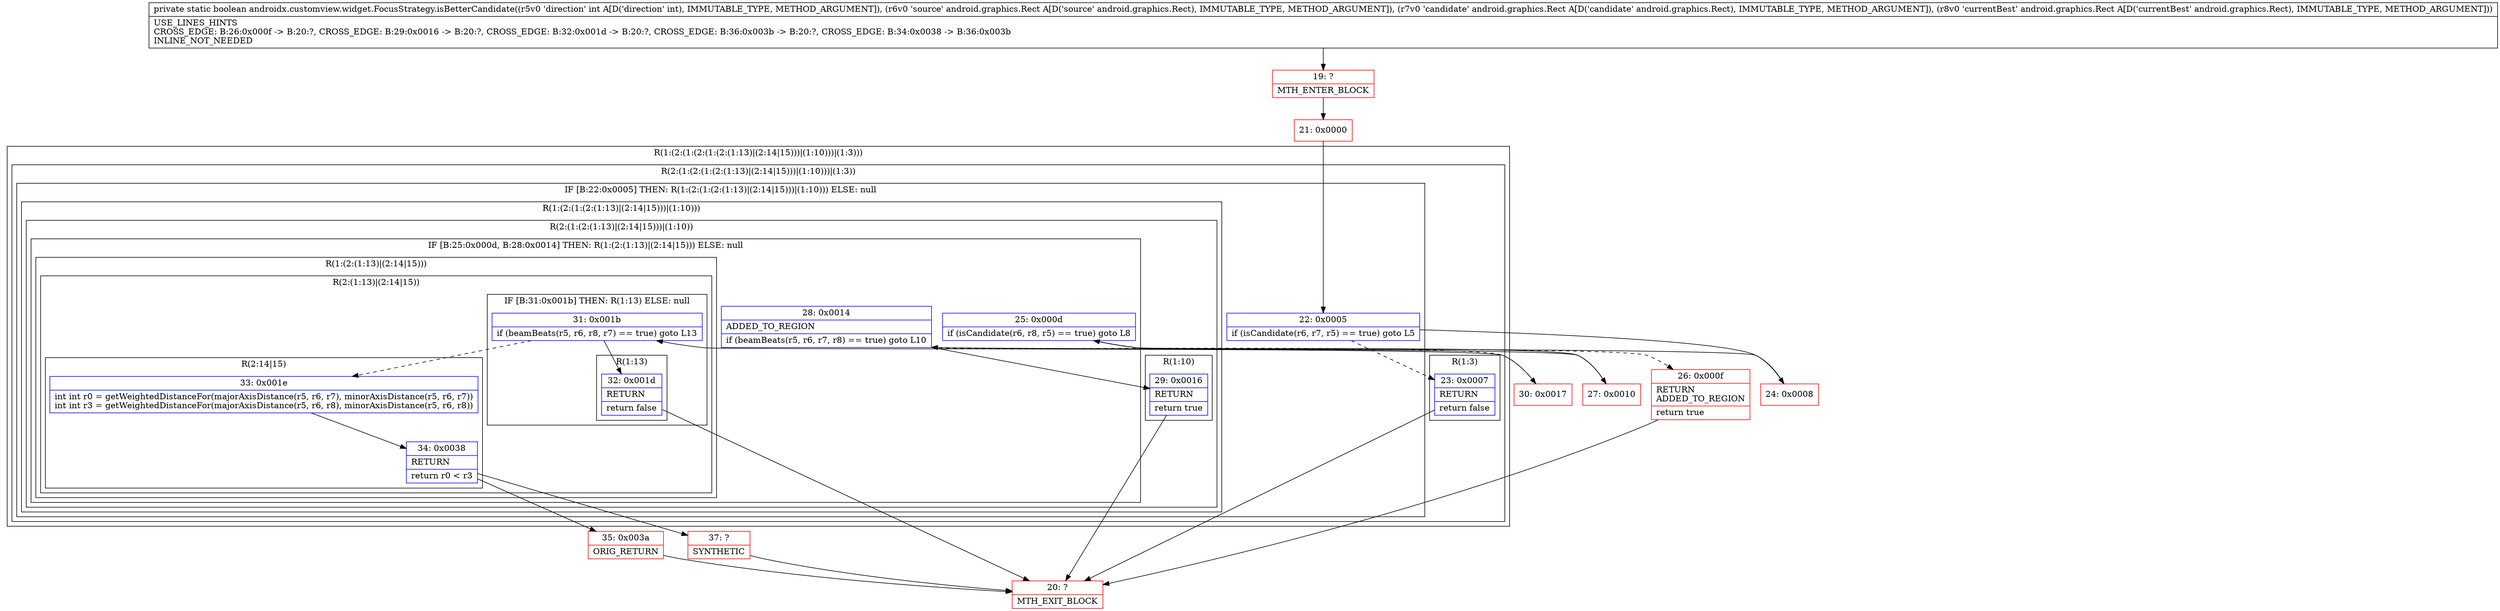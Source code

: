 digraph "CFG forandroidx.customview.widget.FocusStrategy.isBetterCandidate(ILandroid\/graphics\/Rect;Landroid\/graphics\/Rect;Landroid\/graphics\/Rect;)Z" {
subgraph cluster_Region_1883306682 {
label = "R(1:(2:(1:(2:(1:(2:(1:13)|(2:14|15)))|(1:10)))|(1:3)))";
node [shape=record,color=blue];
subgraph cluster_Region_883790250 {
label = "R(2:(1:(2:(1:(2:(1:13)|(2:14|15)))|(1:10)))|(1:3))";
node [shape=record,color=blue];
subgraph cluster_IfRegion_93741589 {
label = "IF [B:22:0x0005] THEN: R(1:(2:(1:(2:(1:13)|(2:14|15)))|(1:10))) ELSE: null";
node [shape=record,color=blue];
Node_22 [shape=record,label="{22\:\ 0x0005|if (isCandidate(r6, r7, r5) == true) goto L5\l}"];
subgraph cluster_Region_286036572 {
label = "R(1:(2:(1:(2:(1:13)|(2:14|15)))|(1:10)))";
node [shape=record,color=blue];
subgraph cluster_Region_1726885869 {
label = "R(2:(1:(2:(1:13)|(2:14|15)))|(1:10))";
node [shape=record,color=blue];
subgraph cluster_IfRegion_1050067547 {
label = "IF [B:25:0x000d, B:28:0x0014] THEN: R(1:(2:(1:13)|(2:14|15))) ELSE: null";
node [shape=record,color=blue];
Node_25 [shape=record,label="{25\:\ 0x000d|if (isCandidate(r6, r8, r5) == true) goto L8\l}"];
Node_28 [shape=record,label="{28\:\ 0x0014|ADDED_TO_REGION\l|if (beamBeats(r5, r6, r7, r8) == true) goto L10\l}"];
subgraph cluster_Region_136743254 {
label = "R(1:(2:(1:13)|(2:14|15)))";
node [shape=record,color=blue];
subgraph cluster_Region_2110612604 {
label = "R(2:(1:13)|(2:14|15))";
node [shape=record,color=blue];
subgraph cluster_IfRegion_1783348591 {
label = "IF [B:31:0x001b] THEN: R(1:13) ELSE: null";
node [shape=record,color=blue];
Node_31 [shape=record,label="{31\:\ 0x001b|if (beamBeats(r5, r6, r8, r7) == true) goto L13\l}"];
subgraph cluster_Region_1648832103 {
label = "R(1:13)";
node [shape=record,color=blue];
Node_32 [shape=record,label="{32\:\ 0x001d|RETURN\l|return false\l}"];
}
}
subgraph cluster_Region_658697890 {
label = "R(2:14|15)";
node [shape=record,color=blue];
Node_33 [shape=record,label="{33\:\ 0x001e|int int r0 = getWeightedDistanceFor(majorAxisDistance(r5, r6, r7), minorAxisDistance(r5, r6, r7))\lint int r3 = getWeightedDistanceFor(majorAxisDistance(r5, r6, r8), minorAxisDistance(r5, r6, r8))\l}"];
Node_34 [shape=record,label="{34\:\ 0x0038|RETURN\l|return r0 \< r3\l}"];
}
}
}
}
subgraph cluster_Region_1578592064 {
label = "R(1:10)";
node [shape=record,color=blue];
Node_29 [shape=record,label="{29\:\ 0x0016|RETURN\l|return true\l}"];
}
}
}
}
subgraph cluster_Region_1223628410 {
label = "R(1:3)";
node [shape=record,color=blue];
Node_23 [shape=record,label="{23\:\ 0x0007|RETURN\l|return false\l}"];
}
}
}
Node_19 [shape=record,color=red,label="{19\:\ ?|MTH_ENTER_BLOCK\l}"];
Node_21 [shape=record,color=red,label="{21\:\ 0x0000}"];
Node_20 [shape=record,color=red,label="{20\:\ ?|MTH_EXIT_BLOCK\l}"];
Node_24 [shape=record,color=red,label="{24\:\ 0x0008}"];
Node_26 [shape=record,color=red,label="{26\:\ 0x000f|RETURN\lADDED_TO_REGION\l|return true\l}"];
Node_27 [shape=record,color=red,label="{27\:\ 0x0010}"];
Node_30 [shape=record,color=red,label="{30\:\ 0x0017}"];
Node_35 [shape=record,color=red,label="{35\:\ 0x003a|ORIG_RETURN\l}"];
Node_37 [shape=record,color=red,label="{37\:\ ?|SYNTHETIC\l}"];
MethodNode[shape=record,label="{private static boolean androidx.customview.widget.FocusStrategy.isBetterCandidate((r5v0 'direction' int A[D('direction' int), IMMUTABLE_TYPE, METHOD_ARGUMENT]), (r6v0 'source' android.graphics.Rect A[D('source' android.graphics.Rect), IMMUTABLE_TYPE, METHOD_ARGUMENT]), (r7v0 'candidate' android.graphics.Rect A[D('candidate' android.graphics.Rect), IMMUTABLE_TYPE, METHOD_ARGUMENT]), (r8v0 'currentBest' android.graphics.Rect A[D('currentBest' android.graphics.Rect), IMMUTABLE_TYPE, METHOD_ARGUMENT]))  | USE_LINES_HINTS\lCROSS_EDGE: B:26:0x000f \-\> B:20:?, CROSS_EDGE: B:29:0x0016 \-\> B:20:?, CROSS_EDGE: B:32:0x001d \-\> B:20:?, CROSS_EDGE: B:36:0x003b \-\> B:20:?, CROSS_EDGE: B:34:0x0038 \-\> B:36:0x003b\lINLINE_NOT_NEEDED\l}"];
MethodNode -> Node_19;Node_22 -> Node_23[style=dashed];
Node_22 -> Node_24;
Node_25 -> Node_26[style=dashed];
Node_25 -> Node_27;
Node_28 -> Node_29;
Node_28 -> Node_30[style=dashed];
Node_31 -> Node_32;
Node_31 -> Node_33[style=dashed];
Node_32 -> Node_20;
Node_33 -> Node_34;
Node_34 -> Node_35;
Node_34 -> Node_37;
Node_29 -> Node_20;
Node_23 -> Node_20;
Node_19 -> Node_21;
Node_21 -> Node_22;
Node_24 -> Node_25;
Node_26 -> Node_20;
Node_27 -> Node_28;
Node_30 -> Node_31;
Node_35 -> Node_20;
Node_37 -> Node_20;
}


